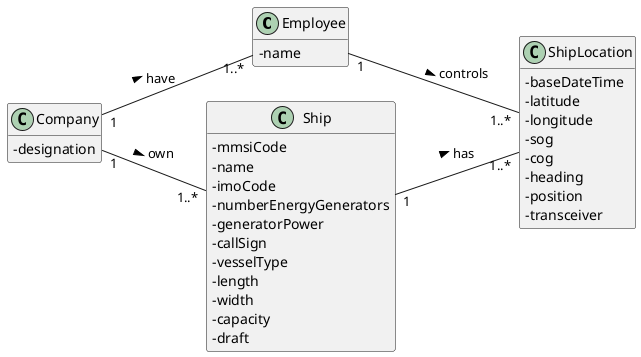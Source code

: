 @startuml
'https://plantuml.com/class-diagram

hide methods
left to right direction
skinparam classAttributeIconSize 0

class Employee {
-name
}

class ShipLocation {
-baseDateTime
-latitude
-longitude
-sog
-cog
-heading
-position
-transceiver
}

class Ship {
-mmsiCode
-name
-imoCode
-numberEnergyGenerators
-generatorPower
-callSign
-vesselType
-length
-width
-capacity
-draft
}

class Company {
-designation
}

Company "1"--"1..*" Ship: own >
Company "1"--"1..*" Employee: have >

Ship "1" -- "1..*" ShipLocation : has >

Employee "1" -- "1..*" ShipLocation : controls >

@enduml